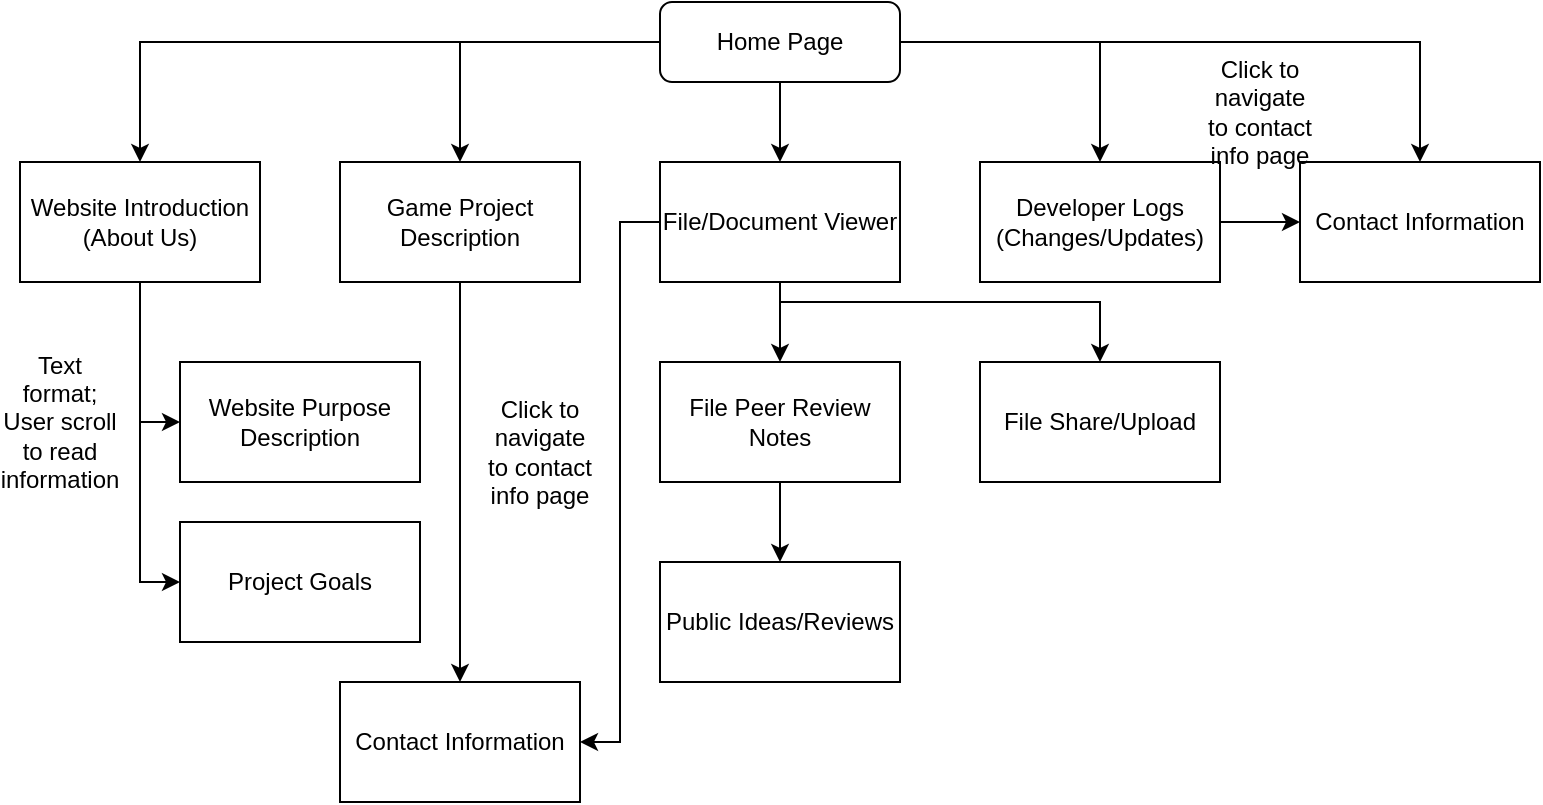 <mxfile version="21.1.5" type="device">
  <diagram id="C5RBs43oDa-KdzZeNtuy" name="Page-1">
    <mxGraphModel dx="1632" dy="728" grid="1" gridSize="10" guides="1" tooltips="1" connect="1" arrows="1" fold="1" page="1" pageScale="1" pageWidth="827" pageHeight="1169" math="0" shadow="0">
      <root>
        <mxCell id="WIyWlLk6GJQsqaUBKTNV-0" />
        <mxCell id="WIyWlLk6GJQsqaUBKTNV-1" parent="WIyWlLk6GJQsqaUBKTNV-0" />
        <mxCell id="e09VdPD64raN0yzCuXFm-5" style="edgeStyle=orthogonalEdgeStyle;rounded=0;orthogonalLoop=1;jettySize=auto;html=1;exitX=0;exitY=0.5;exitDx=0;exitDy=0;entryX=0.5;entryY=0;entryDx=0;entryDy=0;" edge="1" parent="WIyWlLk6GJQsqaUBKTNV-1" source="WIyWlLk6GJQsqaUBKTNV-3" target="e09VdPD64raN0yzCuXFm-0">
          <mxGeometry relative="1" as="geometry">
            <Array as="points">
              <mxPoint x="60" y="60" />
            </Array>
          </mxGeometry>
        </mxCell>
        <mxCell id="e09VdPD64raN0yzCuXFm-6" style="edgeStyle=orthogonalEdgeStyle;rounded=0;orthogonalLoop=1;jettySize=auto;html=1;" edge="1" parent="WIyWlLk6GJQsqaUBKTNV-1" source="WIyWlLk6GJQsqaUBKTNV-3" target="e09VdPD64raN0yzCuXFm-1">
          <mxGeometry relative="1" as="geometry" />
        </mxCell>
        <mxCell id="e09VdPD64raN0yzCuXFm-7" style="edgeStyle=orthogonalEdgeStyle;rounded=0;orthogonalLoop=1;jettySize=auto;html=1;entryX=0.5;entryY=0;entryDx=0;entryDy=0;" edge="1" parent="WIyWlLk6GJQsqaUBKTNV-1" source="WIyWlLk6GJQsqaUBKTNV-3" target="e09VdPD64raN0yzCuXFm-2">
          <mxGeometry relative="1" as="geometry" />
        </mxCell>
        <mxCell id="e09VdPD64raN0yzCuXFm-8" style="edgeStyle=orthogonalEdgeStyle;rounded=0;orthogonalLoop=1;jettySize=auto;html=1;entryX=0.5;entryY=0;entryDx=0;entryDy=0;" edge="1" parent="WIyWlLk6GJQsqaUBKTNV-1" source="WIyWlLk6GJQsqaUBKTNV-3" target="e09VdPD64raN0yzCuXFm-3">
          <mxGeometry relative="1" as="geometry" />
        </mxCell>
        <mxCell id="e09VdPD64raN0yzCuXFm-9" style="edgeStyle=orthogonalEdgeStyle;rounded=0;orthogonalLoop=1;jettySize=auto;html=1;entryX=0.5;entryY=0;entryDx=0;entryDy=0;" edge="1" parent="WIyWlLk6GJQsqaUBKTNV-1" source="WIyWlLk6GJQsqaUBKTNV-3" target="e09VdPD64raN0yzCuXFm-4">
          <mxGeometry relative="1" as="geometry" />
        </mxCell>
        <mxCell id="WIyWlLk6GJQsqaUBKTNV-3" value="Home Page" style="rounded=1;whiteSpace=wrap;html=1;fontSize=12;glass=0;strokeWidth=1;shadow=0;" parent="WIyWlLk6GJQsqaUBKTNV-1" vertex="1">
          <mxGeometry x="320" y="40" width="120" height="40" as="geometry" />
        </mxCell>
        <mxCell id="e09VdPD64raN0yzCuXFm-12" style="edgeStyle=orthogonalEdgeStyle;rounded=0;orthogonalLoop=1;jettySize=auto;html=1;entryX=0;entryY=0.5;entryDx=0;entryDy=0;" edge="1" parent="WIyWlLk6GJQsqaUBKTNV-1" source="e09VdPD64raN0yzCuXFm-0" target="e09VdPD64raN0yzCuXFm-10">
          <mxGeometry relative="1" as="geometry" />
        </mxCell>
        <mxCell id="e09VdPD64raN0yzCuXFm-13" style="edgeStyle=orthogonalEdgeStyle;rounded=0;orthogonalLoop=1;jettySize=auto;html=1;entryX=0;entryY=0.5;entryDx=0;entryDy=0;" edge="1" parent="WIyWlLk6GJQsqaUBKTNV-1" source="e09VdPD64raN0yzCuXFm-0" target="e09VdPD64raN0yzCuXFm-11">
          <mxGeometry relative="1" as="geometry" />
        </mxCell>
        <mxCell id="e09VdPD64raN0yzCuXFm-0" value="Website Introduction (About Us)" style="rounded=0;whiteSpace=wrap;html=1;" vertex="1" parent="WIyWlLk6GJQsqaUBKTNV-1">
          <mxGeometry y="120" width="120" height="60" as="geometry" />
        </mxCell>
        <mxCell id="e09VdPD64raN0yzCuXFm-15" style="edgeStyle=orthogonalEdgeStyle;rounded=0;orthogonalLoop=1;jettySize=auto;html=1;entryX=0.5;entryY=0;entryDx=0;entryDy=0;" edge="1" parent="WIyWlLk6GJQsqaUBKTNV-1" source="e09VdPD64raN0yzCuXFm-1" target="e09VdPD64raN0yzCuXFm-14">
          <mxGeometry relative="1" as="geometry" />
        </mxCell>
        <mxCell id="e09VdPD64raN0yzCuXFm-1" value="Game Project Description" style="rounded=0;whiteSpace=wrap;html=1;" vertex="1" parent="WIyWlLk6GJQsqaUBKTNV-1">
          <mxGeometry x="160" y="120" width="120" height="60" as="geometry" />
        </mxCell>
        <mxCell id="e09VdPD64raN0yzCuXFm-17" style="edgeStyle=orthogonalEdgeStyle;rounded=0;orthogonalLoop=1;jettySize=auto;html=1;entryX=0.5;entryY=0;entryDx=0;entryDy=0;" edge="1" parent="WIyWlLk6GJQsqaUBKTNV-1" source="e09VdPD64raN0yzCuXFm-2" target="e09VdPD64raN0yzCuXFm-16">
          <mxGeometry relative="1" as="geometry" />
        </mxCell>
        <mxCell id="e09VdPD64raN0yzCuXFm-20" style="edgeStyle=orthogonalEdgeStyle;rounded=0;orthogonalLoop=1;jettySize=auto;html=1;exitX=0;exitY=0.5;exitDx=0;exitDy=0;entryX=1;entryY=0.5;entryDx=0;entryDy=0;" edge="1" parent="WIyWlLk6GJQsqaUBKTNV-1" source="e09VdPD64raN0yzCuXFm-2" target="e09VdPD64raN0yzCuXFm-14">
          <mxGeometry relative="1" as="geometry" />
        </mxCell>
        <mxCell id="e09VdPD64raN0yzCuXFm-26" style="edgeStyle=orthogonalEdgeStyle;rounded=0;orthogonalLoop=1;jettySize=auto;html=1;entryX=0.5;entryY=0;entryDx=0;entryDy=0;" edge="1" parent="WIyWlLk6GJQsqaUBKTNV-1" source="e09VdPD64raN0yzCuXFm-2" target="e09VdPD64raN0yzCuXFm-25">
          <mxGeometry relative="1" as="geometry">
            <Array as="points">
              <mxPoint x="380" y="190" />
              <mxPoint x="540" y="190" />
            </Array>
          </mxGeometry>
        </mxCell>
        <mxCell id="e09VdPD64raN0yzCuXFm-2" value="File/Document Viewer" style="rounded=0;whiteSpace=wrap;html=1;" vertex="1" parent="WIyWlLk6GJQsqaUBKTNV-1">
          <mxGeometry x="320" y="120" width="120" height="60" as="geometry" />
        </mxCell>
        <mxCell id="e09VdPD64raN0yzCuXFm-27" style="edgeStyle=orthogonalEdgeStyle;rounded=0;orthogonalLoop=1;jettySize=auto;html=1;entryX=0;entryY=0.5;entryDx=0;entryDy=0;" edge="1" parent="WIyWlLk6GJQsqaUBKTNV-1" source="e09VdPD64raN0yzCuXFm-3" target="e09VdPD64raN0yzCuXFm-4">
          <mxGeometry relative="1" as="geometry" />
        </mxCell>
        <mxCell id="e09VdPD64raN0yzCuXFm-3" value="Developer Logs (Changes/Updates)" style="rounded=0;whiteSpace=wrap;html=1;" vertex="1" parent="WIyWlLk6GJQsqaUBKTNV-1">
          <mxGeometry x="480" y="120" width="120" height="60" as="geometry" />
        </mxCell>
        <mxCell id="e09VdPD64raN0yzCuXFm-4" value="Contact Information" style="rounded=0;whiteSpace=wrap;html=1;" vertex="1" parent="WIyWlLk6GJQsqaUBKTNV-1">
          <mxGeometry x="640" y="120" width="120" height="60" as="geometry" />
        </mxCell>
        <mxCell id="e09VdPD64raN0yzCuXFm-10" value="Website Purpose Description" style="rounded=0;whiteSpace=wrap;html=1;" vertex="1" parent="WIyWlLk6GJQsqaUBKTNV-1">
          <mxGeometry x="80" y="220" width="120" height="60" as="geometry" />
        </mxCell>
        <mxCell id="e09VdPD64raN0yzCuXFm-11" value="Project Goals" style="rounded=0;whiteSpace=wrap;html=1;" vertex="1" parent="WIyWlLk6GJQsqaUBKTNV-1">
          <mxGeometry x="80" y="300" width="120" height="60" as="geometry" />
        </mxCell>
        <mxCell id="e09VdPD64raN0yzCuXFm-14" value="Contact Information" style="rounded=0;whiteSpace=wrap;html=1;" vertex="1" parent="WIyWlLk6GJQsqaUBKTNV-1">
          <mxGeometry x="160" y="380" width="120" height="60" as="geometry" />
        </mxCell>
        <mxCell id="e09VdPD64raN0yzCuXFm-19" style="edgeStyle=orthogonalEdgeStyle;rounded=0;orthogonalLoop=1;jettySize=auto;html=1;entryX=0.5;entryY=0;entryDx=0;entryDy=0;" edge="1" parent="WIyWlLk6GJQsqaUBKTNV-1" source="e09VdPD64raN0yzCuXFm-16" target="e09VdPD64raN0yzCuXFm-18">
          <mxGeometry relative="1" as="geometry" />
        </mxCell>
        <mxCell id="e09VdPD64raN0yzCuXFm-16" value="File Peer Review Notes" style="rounded=0;whiteSpace=wrap;html=1;" vertex="1" parent="WIyWlLk6GJQsqaUBKTNV-1">
          <mxGeometry x="320" y="220" width="120" height="60" as="geometry" />
        </mxCell>
        <mxCell id="e09VdPD64raN0yzCuXFm-18" value="Public Ideas/Reviews" style="rounded=0;whiteSpace=wrap;html=1;" vertex="1" parent="WIyWlLk6GJQsqaUBKTNV-1">
          <mxGeometry x="320" y="320" width="120" height="60" as="geometry" />
        </mxCell>
        <mxCell id="e09VdPD64raN0yzCuXFm-22" value="Text format; User scroll to read information" style="text;html=1;strokeColor=none;fillColor=none;align=center;verticalAlign=middle;whiteSpace=wrap;rounded=0;rotation=0;" vertex="1" parent="WIyWlLk6GJQsqaUBKTNV-1">
          <mxGeometry x="-10" y="235" width="60" height="30" as="geometry" />
        </mxCell>
        <mxCell id="e09VdPD64raN0yzCuXFm-23" value="Click to navigate to contact info page" style="text;html=1;strokeColor=none;fillColor=none;align=center;verticalAlign=middle;whiteSpace=wrap;rounded=0;" vertex="1" parent="WIyWlLk6GJQsqaUBKTNV-1">
          <mxGeometry x="230" y="250" width="60" height="30" as="geometry" />
        </mxCell>
        <mxCell id="e09VdPD64raN0yzCuXFm-24" value="Click to navigate to contact info page" style="text;html=1;strokeColor=none;fillColor=none;align=center;verticalAlign=middle;whiteSpace=wrap;rounded=0;" vertex="1" parent="WIyWlLk6GJQsqaUBKTNV-1">
          <mxGeometry x="590" y="80" width="60" height="30" as="geometry" />
        </mxCell>
        <mxCell id="e09VdPD64raN0yzCuXFm-25" value="File Share/Upload" style="rounded=0;whiteSpace=wrap;html=1;" vertex="1" parent="WIyWlLk6GJQsqaUBKTNV-1">
          <mxGeometry x="480" y="220" width="120" height="60" as="geometry" />
        </mxCell>
      </root>
    </mxGraphModel>
  </diagram>
</mxfile>
